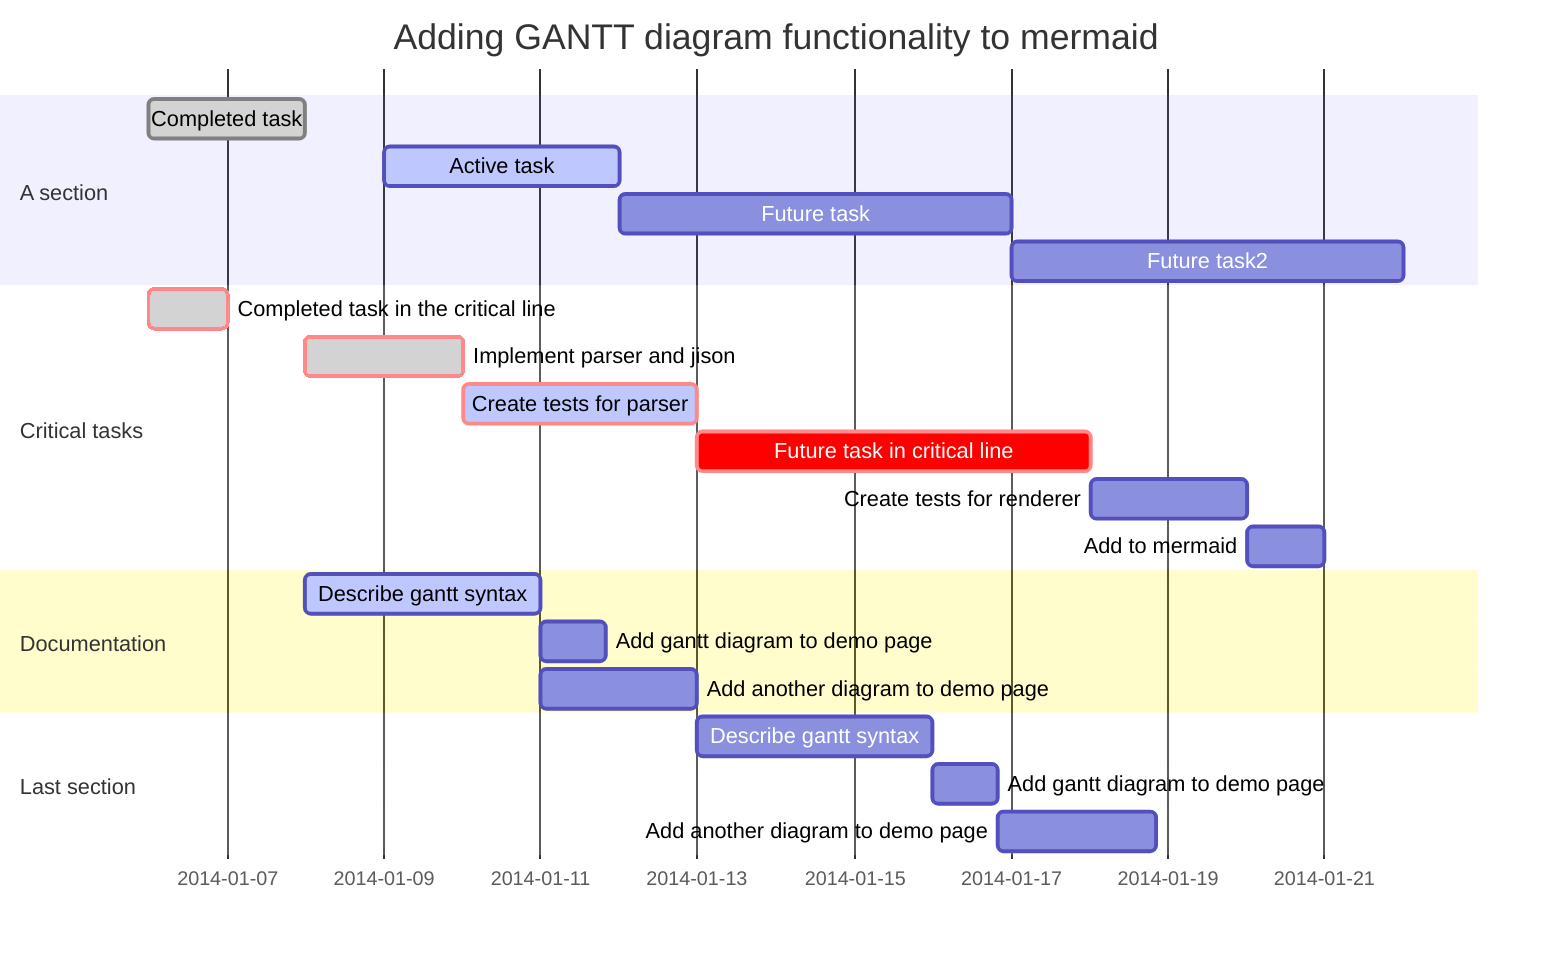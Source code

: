 gantt
       dateFormat  YYYY-MM-DD
       title Adding GANTT diagram functionality to mermaid

       section A section
       Completed task            :done,    des1, 2014-01-06,2014-01-08
       Active task               :active,  des2, 2014-01-09, 3d
       Future task               :         des3, after des2, 5d
       Future task2              :         des4, after des3, 5d

       section Critical tasks
       Completed task in the critical line :crit, done, 2014-01-06,24h
       Implement parser and jison          :crit, done, after des1, 2d
       Create tests for parser             :crit, active, 3d
       Future task in critical line        :crit, 5d
       Create tests for renderer           :2d
       Add to mermaid                      :1d

       section Documentation
       Describe gantt syntax               :active, a1, after des1, 3d
       Add gantt diagram to demo page      :after a1  , 20h
       Add another diagram to demo page    :doc1, after a1  , 48h

       section Last section
       Describe gantt syntax               :after doc1, 3d
       Add gantt diagram to demo page      :20h
       Add another diagram to demo page    :48h